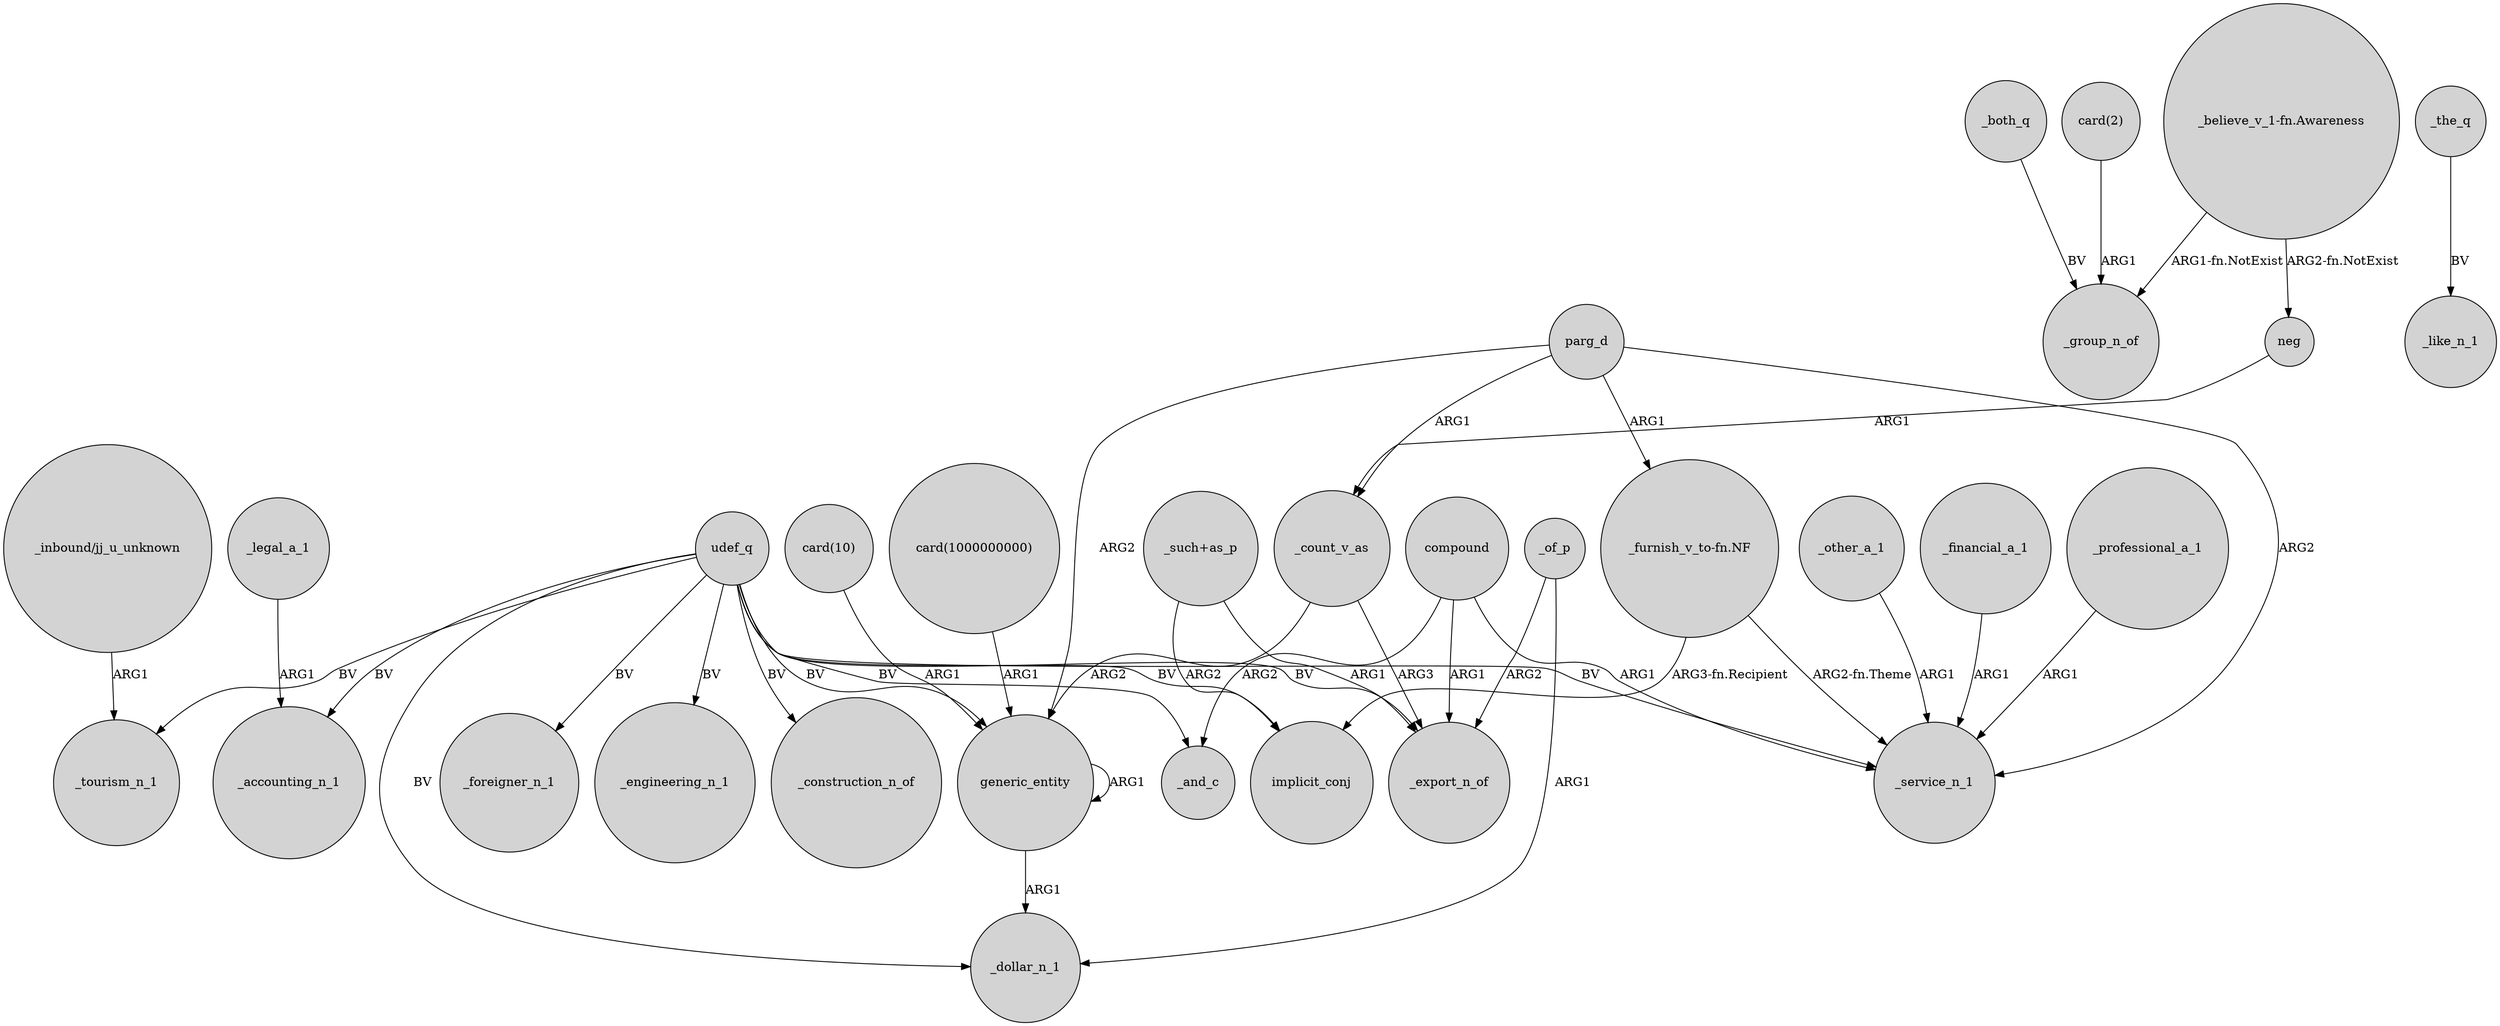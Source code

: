 digraph {
	node [shape=circle style=filled]
	"_believe_v_1-fn.Awareness" -> _group_n_of [label="ARG1-fn.NotExist"]
	udef_q -> generic_entity [label=BV]
	neg -> _count_v_as [label=ARG1]
	"card(10)" -> generic_entity [label=ARG1]
	"_inbound/jj_u_unknown" -> _tourism_n_1 [label=ARG1]
	_professional_a_1 -> _service_n_1 [label=ARG1]
	_of_p -> _dollar_n_1 [label=ARG1]
	parg_d -> generic_entity [label=ARG2]
	parg_d -> _service_n_1 [label=ARG2]
	"_believe_v_1-fn.Awareness" -> neg [label="ARG2-fn.NotExist"]
	_other_a_1 -> _service_n_1 [label=ARG1]
	_financial_a_1 -> _service_n_1 [label=ARG1]
	generic_entity -> generic_entity [label=ARG1]
	udef_q -> implicit_conj [label=BV]
	_of_p -> _export_n_of [label=ARG2]
	compound -> _export_n_of [label=ARG1]
	"_furnish_v_to-fn.NF" -> implicit_conj [label="ARG3-fn.Recipient"]
	_both_q -> _group_n_of [label=BV]
	generic_entity -> _dollar_n_1 [label=ARG1]
	compound -> _and_c [label=ARG2]
	udef_q -> _service_n_1 [label=BV]
	udef_q -> _foreigner_n_1 [label=BV]
	"_such+as_p" -> implicit_conj [label=ARG2]
	parg_d -> _count_v_as [label=ARG1]
	"_such+as_p" -> _export_n_of [label=ARG1]
	udef_q -> _export_n_of [label=BV]
	_legal_a_1 -> _accounting_n_1 [label=ARG1]
	_count_v_as -> _export_n_of [label=ARG3]
	udef_q -> _tourism_n_1 [label=BV]
	"_furnish_v_to-fn.NF" -> _service_n_1 [label="ARG2-fn.Theme"]
	_count_v_as -> generic_entity [label=ARG2]
	parg_d -> "_furnish_v_to-fn.NF" [label=ARG1]
	"card(2)" -> _group_n_of [label=ARG1]
	udef_q -> _and_c [label=BV]
	compound -> _service_n_1 [label=ARG1]
	udef_q -> _accounting_n_1 [label=BV]
	udef_q -> _engineering_n_1 [label=BV]
	"card(1000000000)" -> generic_entity [label=ARG1]
	udef_q -> _construction_n_of [label=BV]
	udef_q -> _dollar_n_1 [label=BV]
	_the_q -> _like_n_1 [label=BV]
}
